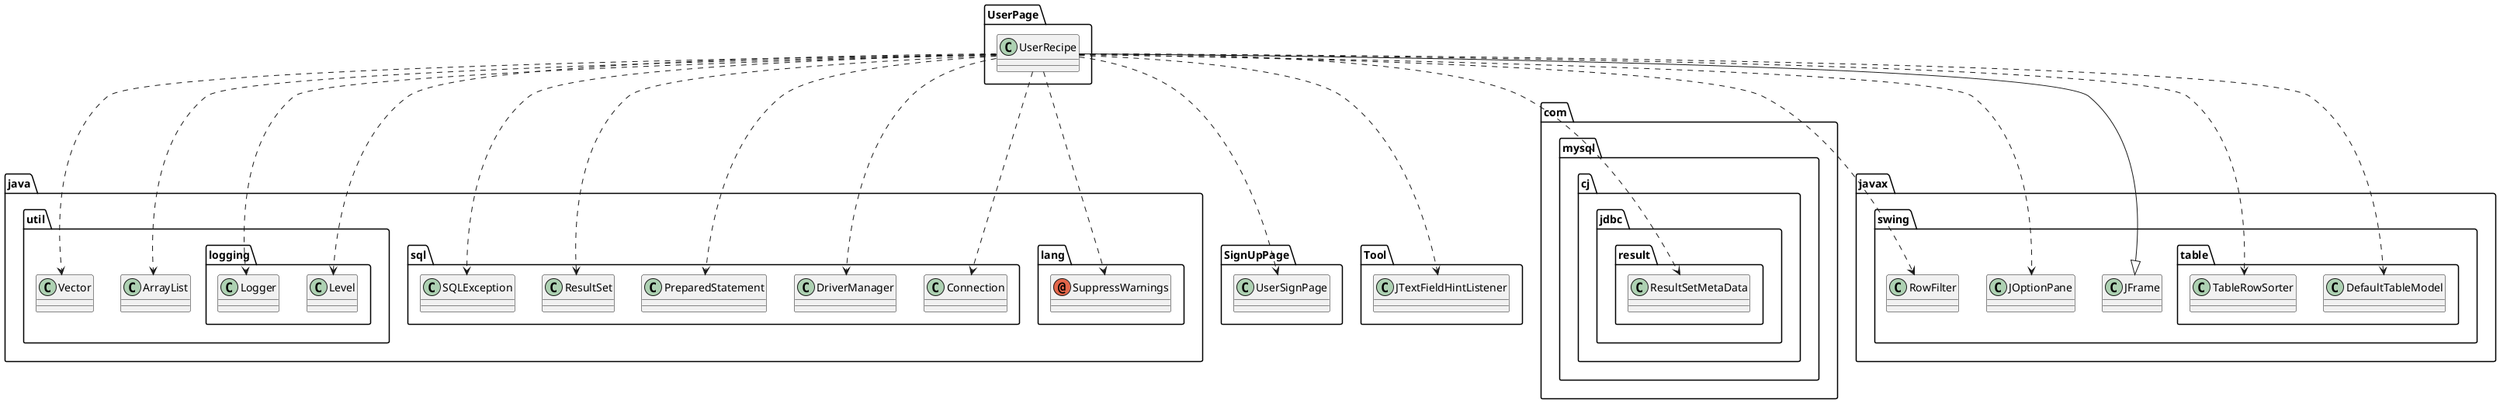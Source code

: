 @startuml
annotation java.lang.SuppressWarnings
class SignUpPage.UserSignPage
class Tool.JTextFieldHintListener
class UserPage.UserRecipe
class com.mysql.cj.jdbc.result.ResultSetMetaData
class java.sql.Connection
class java.sql.DriverManager
class java.sql.PreparedStatement
class java.sql.ResultSet
class java.sql.SQLException
class java.util.ArrayList
class java.util.Vector
class java.util.logging.Level
class java.util.logging.Logger
class javax.swing.JFrame
class javax.swing.JOptionPane
class javax.swing.RowFilter
class javax.swing.table.DefaultTableModel
class javax.swing.table.TableRowSorter
UserPage.UserRecipe ..> java.lang.SuppressWarnings
UserPage.UserRecipe ..> SignUpPage.UserSignPage
UserPage.UserRecipe ..> Tool.JTextFieldHintListener
UserPage.UserRecipe ..> com.mysql.cj.jdbc.result.ResultSetMetaData
UserPage.UserRecipe ..> java.sql.Connection
UserPage.UserRecipe ..> java.sql.DriverManager
UserPage.UserRecipe ..> java.sql.PreparedStatement
UserPage.UserRecipe ..> java.sql.ResultSet
UserPage.UserRecipe ..> java.sql.SQLException
UserPage.UserRecipe ..> java.util.ArrayList
UserPage.UserRecipe ..> java.util.Vector
UserPage.UserRecipe ..> java.util.logging.Level
UserPage.UserRecipe ..> java.util.logging.Logger
UserPage.UserRecipe --|> javax.swing.JFrame
UserPage.UserRecipe ..> javax.swing.JOptionPane
UserPage.UserRecipe ..> javax.swing.RowFilter
UserPage.UserRecipe ..> javax.swing.table.DefaultTableModel
UserPage.UserRecipe ..> javax.swing.table.TableRowSorter
@enduml